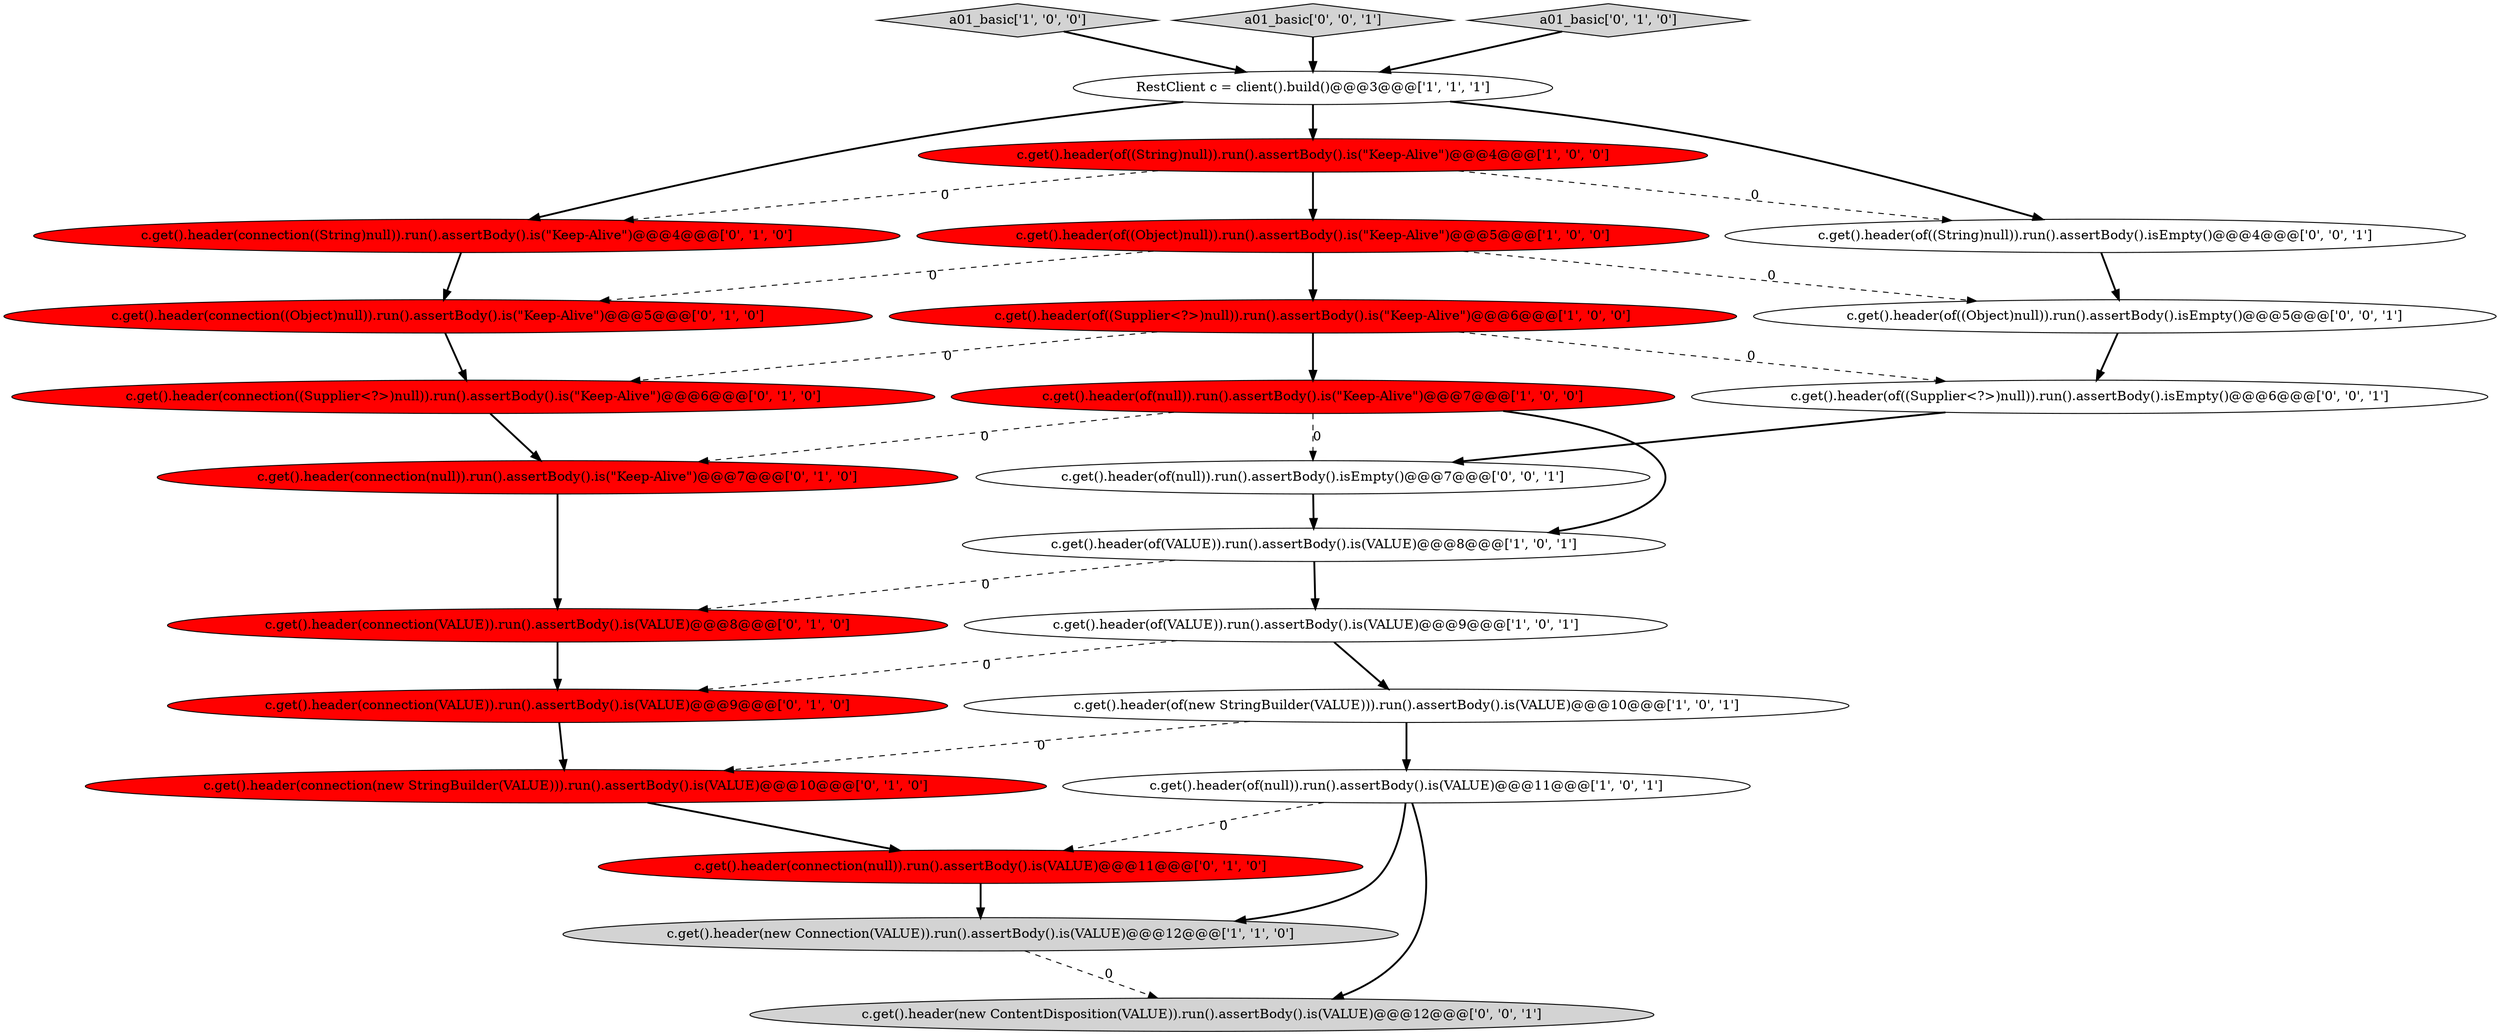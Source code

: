 digraph {
2 [style = filled, label = "c.get().header(of((Supplier<?>)null)).run().assertBody().is(\"Keep-Alive\")@@@6@@@['1', '0', '0']", fillcolor = red, shape = ellipse image = "AAA1AAABBB1BBB"];
4 [style = filled, label = "c.get().header(of(null)).run().assertBody().is(VALUE)@@@11@@@['1', '0', '1']", fillcolor = white, shape = ellipse image = "AAA0AAABBB1BBB"];
10 [style = filled, label = "c.get().header(of((String)null)).run().assertBody().is(\"Keep-Alive\")@@@4@@@['1', '0', '0']", fillcolor = red, shape = ellipse image = "AAA1AAABBB1BBB"];
5 [style = filled, label = "c.get().header(of(VALUE)).run().assertBody().is(VALUE)@@@8@@@['1', '0', '1']", fillcolor = white, shape = ellipse image = "AAA0AAABBB1BBB"];
24 [style = filled, label = "c.get().header(of((Supplier<?>)null)).run().assertBody().isEmpty()@@@6@@@['0', '0', '1']", fillcolor = white, shape = ellipse image = "AAA0AAABBB3BBB"];
11 [style = filled, label = "c.get().header(connection((Object)null)).run().assertBody().is(\"Keep-Alive\")@@@5@@@['0', '1', '0']", fillcolor = red, shape = ellipse image = "AAA1AAABBB2BBB"];
18 [style = filled, label = "c.get().header(connection(null)).run().assertBody().is(VALUE)@@@11@@@['0', '1', '0']", fillcolor = red, shape = ellipse image = "AAA1AAABBB2BBB"];
25 [style = filled, label = "c.get().header(of(null)).run().assertBody().isEmpty()@@@7@@@['0', '0', '1']", fillcolor = white, shape = ellipse image = "AAA0AAABBB3BBB"];
12 [style = filled, label = "c.get().header(connection((Supplier<?>)null)).run().assertBody().is(\"Keep-Alive\")@@@6@@@['0', '1', '0']", fillcolor = red, shape = ellipse image = "AAA1AAABBB2BBB"];
17 [style = filled, label = "c.get().header(connection(new StringBuilder(VALUE))).run().assertBody().is(VALUE)@@@10@@@['0', '1', '0']", fillcolor = red, shape = ellipse image = "AAA1AAABBB2BBB"];
0 [style = filled, label = "a01_basic['1', '0', '0']", fillcolor = lightgray, shape = diamond image = "AAA0AAABBB1BBB"];
20 [style = filled, label = "a01_basic['0', '0', '1']", fillcolor = lightgray, shape = diamond image = "AAA0AAABBB3BBB"];
15 [style = filled, label = "c.get().header(connection((String)null)).run().assertBody().is(\"Keep-Alive\")@@@4@@@['0', '1', '0']", fillcolor = red, shape = ellipse image = "AAA1AAABBB2BBB"];
1 [style = filled, label = "RestClient c = client().build()@@@3@@@['1', '1', '1']", fillcolor = white, shape = ellipse image = "AAA0AAABBB1BBB"];
19 [style = filled, label = "c.get().header(connection(VALUE)).run().assertBody().is(VALUE)@@@8@@@['0', '1', '0']", fillcolor = red, shape = ellipse image = "AAA1AAABBB2BBB"];
22 [style = filled, label = "c.get().header(of((String)null)).run().assertBody().isEmpty()@@@4@@@['0', '0', '1']", fillcolor = white, shape = ellipse image = "AAA0AAABBB3BBB"];
8 [style = filled, label = "c.get().header(new Connection(VALUE)).run().assertBody().is(VALUE)@@@12@@@['1', '1', '0']", fillcolor = lightgray, shape = ellipse image = "AAA0AAABBB1BBB"];
7 [style = filled, label = "c.get().header(of(new StringBuilder(VALUE))).run().assertBody().is(VALUE)@@@10@@@['1', '0', '1']", fillcolor = white, shape = ellipse image = "AAA0AAABBB1BBB"];
13 [style = filled, label = "c.get().header(connection(VALUE)).run().assertBody().is(VALUE)@@@9@@@['0', '1', '0']", fillcolor = red, shape = ellipse image = "AAA1AAABBB2BBB"];
16 [style = filled, label = "c.get().header(connection(null)).run().assertBody().is(\"Keep-Alive\")@@@7@@@['0', '1', '0']", fillcolor = red, shape = ellipse image = "AAA1AAABBB2BBB"];
3 [style = filled, label = "c.get().header(of(null)).run().assertBody().is(\"Keep-Alive\")@@@7@@@['1', '0', '0']", fillcolor = red, shape = ellipse image = "AAA1AAABBB1BBB"];
14 [style = filled, label = "a01_basic['0', '1', '0']", fillcolor = lightgray, shape = diamond image = "AAA0AAABBB2BBB"];
6 [style = filled, label = "c.get().header(of(VALUE)).run().assertBody().is(VALUE)@@@9@@@['1', '0', '1']", fillcolor = white, shape = ellipse image = "AAA0AAABBB1BBB"];
23 [style = filled, label = "c.get().header(of((Object)null)).run().assertBody().isEmpty()@@@5@@@['0', '0', '1']", fillcolor = white, shape = ellipse image = "AAA0AAABBB3BBB"];
21 [style = filled, label = "c.get().header(new ContentDisposition(VALUE)).run().assertBody().is(VALUE)@@@12@@@['0', '0', '1']", fillcolor = lightgray, shape = ellipse image = "AAA0AAABBB3BBB"];
9 [style = filled, label = "c.get().header(of((Object)null)).run().assertBody().is(\"Keep-Alive\")@@@5@@@['1', '0', '0']", fillcolor = red, shape = ellipse image = "AAA1AAABBB1BBB"];
10->15 [style = dashed, label="0"];
4->18 [style = dashed, label="0"];
9->2 [style = bold, label=""];
7->17 [style = dashed, label="0"];
1->15 [style = bold, label=""];
2->3 [style = bold, label=""];
4->21 [style = bold, label=""];
11->12 [style = bold, label=""];
12->16 [style = bold, label=""];
7->4 [style = bold, label=""];
20->1 [style = bold, label=""];
10->22 [style = dashed, label="0"];
8->21 [style = dashed, label="0"];
16->19 [style = bold, label=""];
22->23 [style = bold, label=""];
9->23 [style = dashed, label="0"];
14->1 [style = bold, label=""];
1->22 [style = bold, label=""];
2->12 [style = dashed, label="0"];
13->17 [style = bold, label=""];
3->5 [style = bold, label=""];
23->24 [style = bold, label=""];
6->13 [style = dashed, label="0"];
5->6 [style = bold, label=""];
15->11 [style = bold, label=""];
19->13 [style = bold, label=""];
0->1 [style = bold, label=""];
24->25 [style = bold, label=""];
9->11 [style = dashed, label="0"];
4->8 [style = bold, label=""];
25->5 [style = bold, label=""];
10->9 [style = bold, label=""];
18->8 [style = bold, label=""];
2->24 [style = dashed, label="0"];
6->7 [style = bold, label=""];
1->10 [style = bold, label=""];
5->19 [style = dashed, label="0"];
17->18 [style = bold, label=""];
3->16 [style = dashed, label="0"];
3->25 [style = dashed, label="0"];
}
